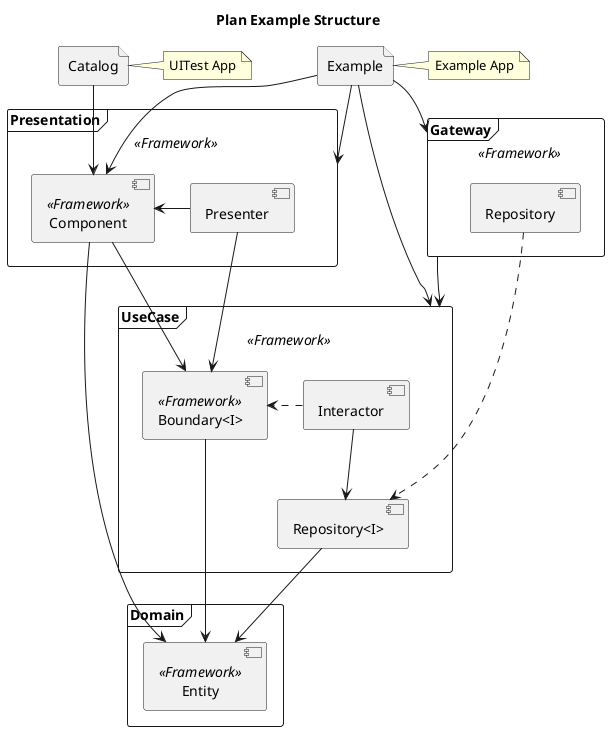 @startuml Plan Example Structure

title Plan Example Structure

file Example
note right : Example App

file Catalog
note right : UITest App

frame Presentation <<Framework>> {
  [Presenter]
  [Component] <<Framework>>
}

frame Gateway <<Framework>> {
  [Repository]
}

frame UseCase <<Framework>> {
  [Interactor]
  [Repository<I>]
  [Boundary<I>] <<Framework>>
}

frame Domain {
  [Entity] <<Framework>>
}

Example --> Presentation
Example --> Gateway
Example ---> UseCase
Gateway --> UseCase

Example --> Component
Catalog --> Component
Presenter -> Component

Interactor .> [Boundary<I>]
Presenter --> [Boundary<I>]
Component --> [Boundary<I>]

Repository ..> [Repository<I>]
Interactor --> [Repository<I>]

Component --> Entity
[Repository<I>] --> Entity
[Boundary<I>] -> Entity

@enduml